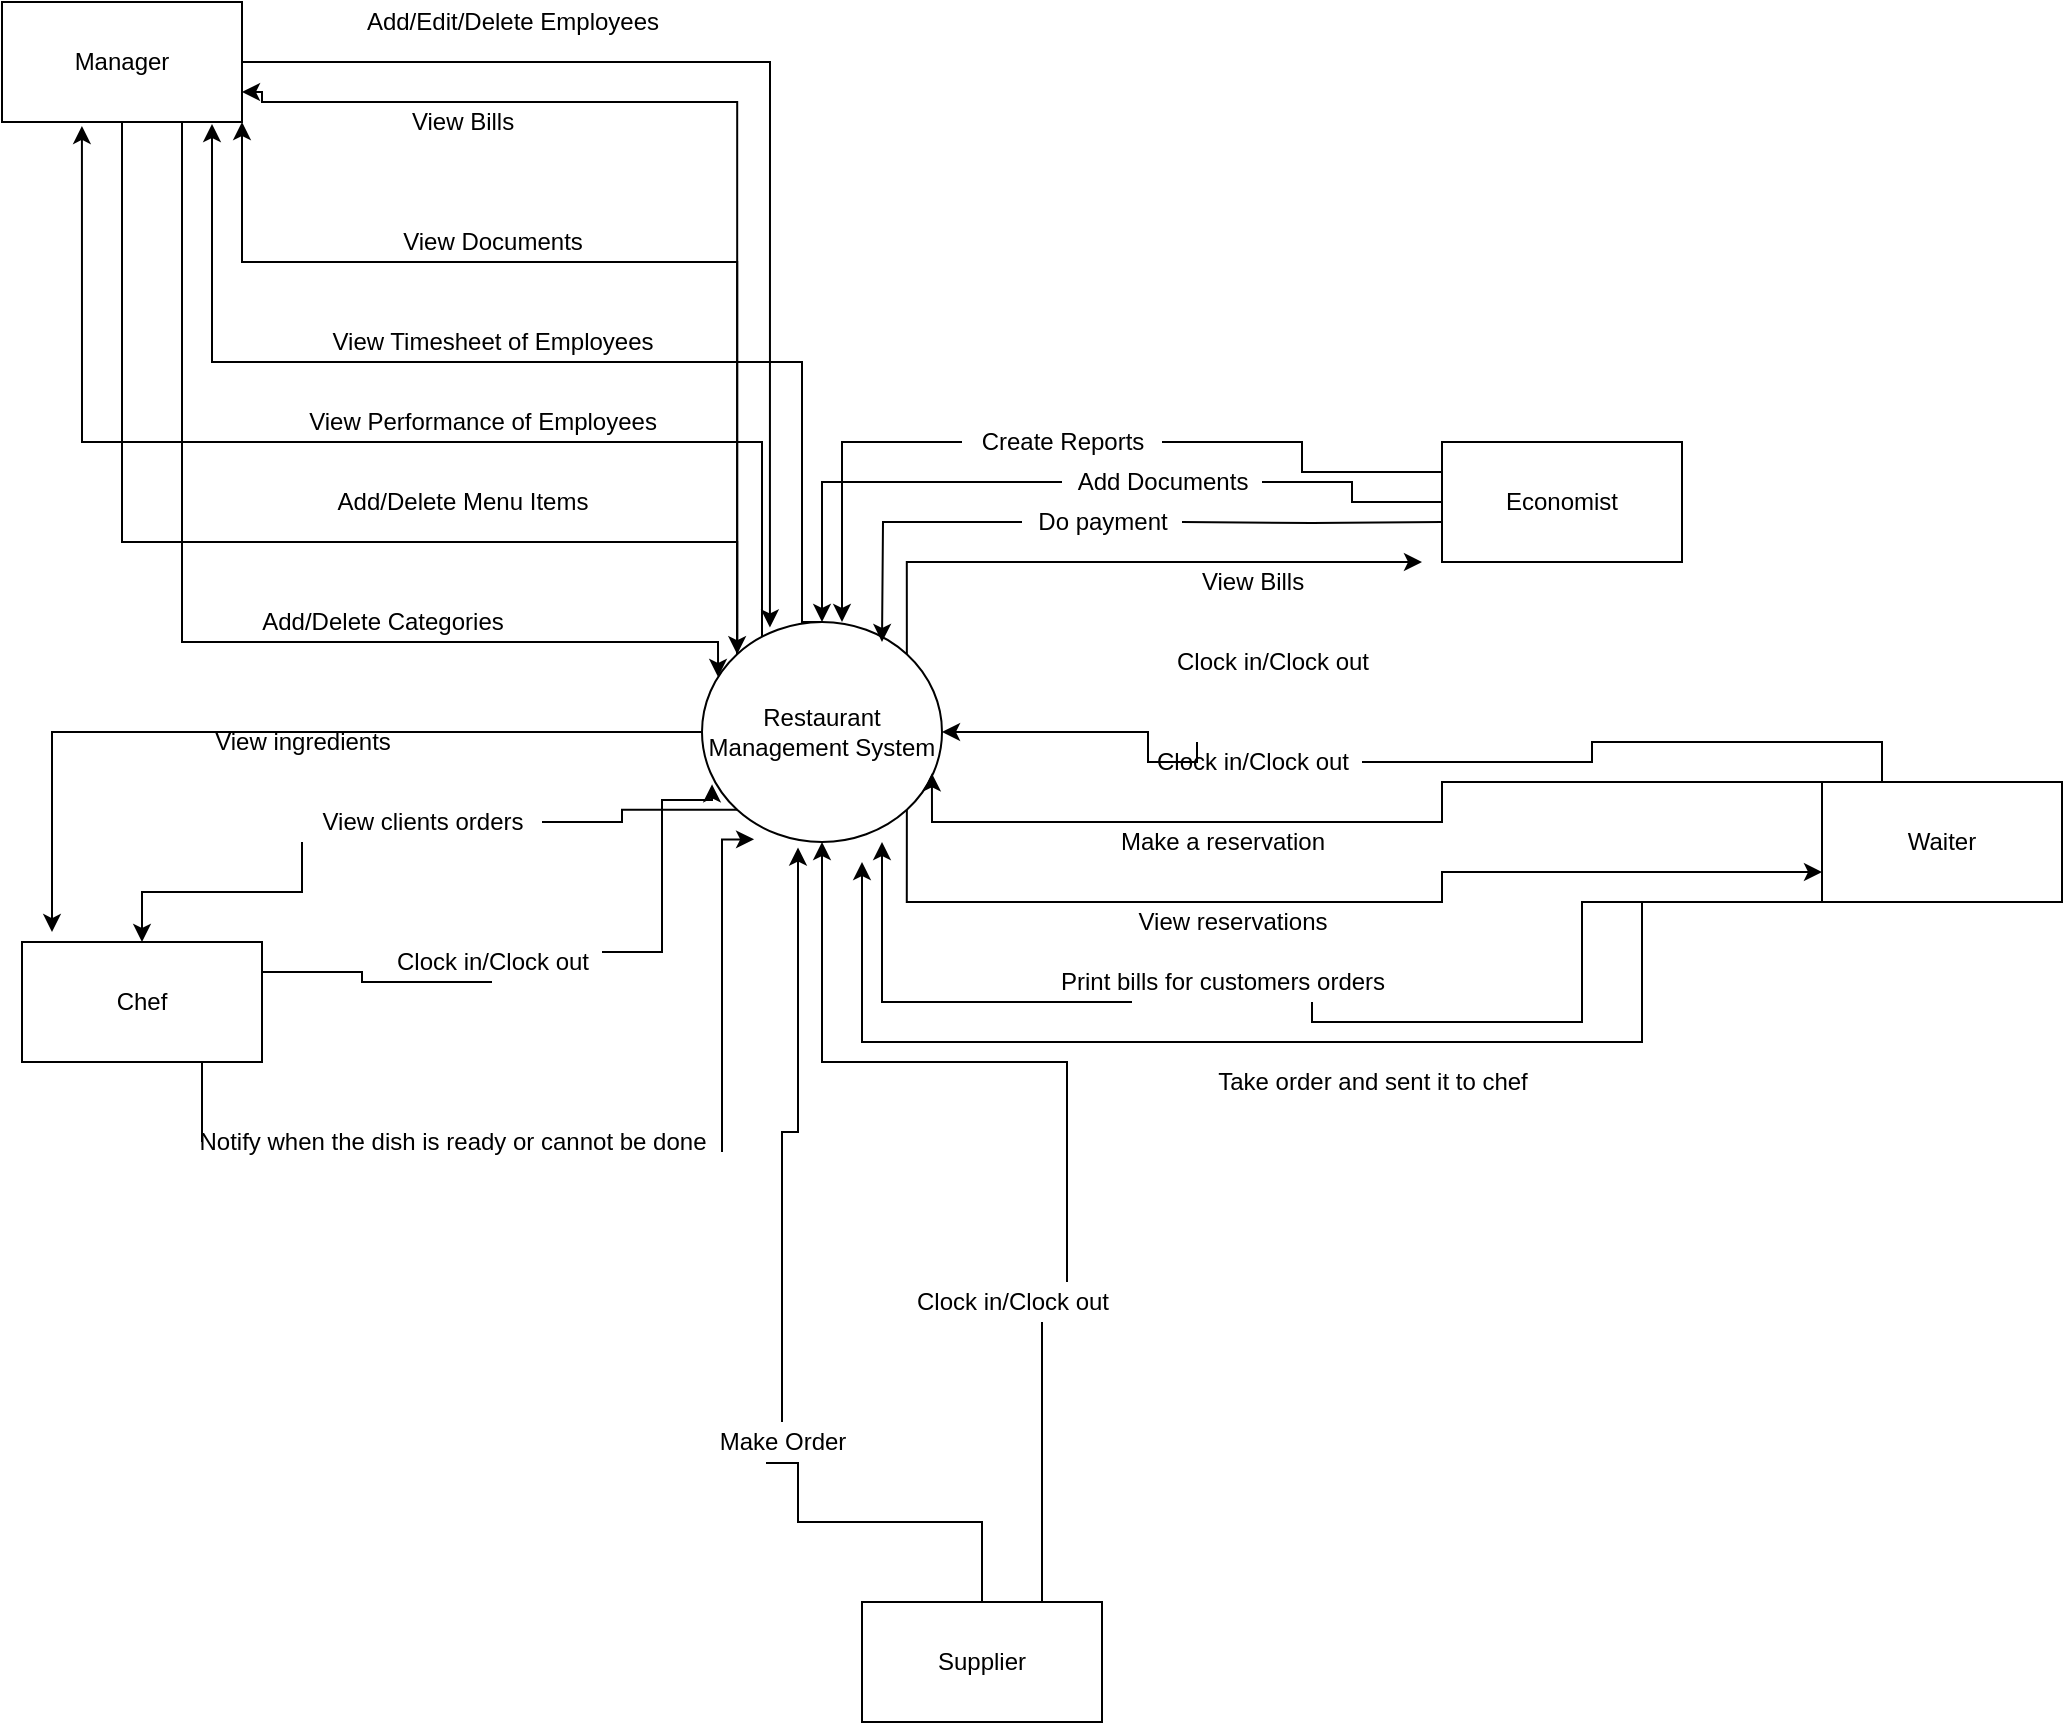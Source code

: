 <mxfile version="14.7.6" type="device"><diagram id="jVLmOYOmijz4u4_iMhz1" name="Page-1"><mxGraphModel dx="868" dy="1450" grid="1" gridSize="10" guides="1" tooltips="1" connect="1" arrows="1" fold="1" page="1" pageScale="1" pageWidth="700" pageHeight="1000" math="0" shadow="0"><root><mxCell id="0"/><mxCell id="1" parent="0"/><mxCell id="UCxRw6prPEiI7I3HImAi-22" style="edgeStyle=orthogonalEdgeStyle;rounded=0;orthogonalLoop=1;jettySize=auto;html=1;exitX=1;exitY=0;exitDx=0;exitDy=0;" edge="1" parent="1" source="UCxRw6prPEiI7I3HImAi-1"><mxGeometry relative="1" as="geometry"><mxPoint x="730" y="140" as="targetPoint"/><Array as="points"><mxPoint x="472" y="140"/></Array></mxGeometry></mxCell><mxCell id="UCxRw6prPEiI7I3HImAi-33" style="edgeStyle=orthogonalEdgeStyle;rounded=0;orthogonalLoop=1;jettySize=auto;html=1;exitX=0;exitY=1;exitDx=0;exitDy=0;startArrow=none;" edge="1" parent="1" source="UCxRw6prPEiI7I3HImAi-29" target="UCxRw6prPEiI7I3HImAi-6"><mxGeometry relative="1" as="geometry"/></mxCell><mxCell id="UCxRw6prPEiI7I3HImAi-37" style="edgeStyle=orthogonalEdgeStyle;rounded=0;orthogonalLoop=1;jettySize=auto;html=1;exitX=0;exitY=0.5;exitDx=0;exitDy=0;entryX=0.125;entryY=-0.083;entryDx=0;entryDy=0;entryPerimeter=0;" edge="1" parent="1" source="UCxRw6prPEiI7I3HImAi-1" target="UCxRw6prPEiI7I3HImAi-6"><mxGeometry relative="1" as="geometry"/></mxCell><mxCell id="UCxRw6prPEiI7I3HImAi-50" style="edgeStyle=orthogonalEdgeStyle;rounded=0;orthogonalLoop=1;jettySize=auto;html=1;exitX=1;exitY=1;exitDx=0;exitDy=0;entryX=0;entryY=0.75;entryDx=0;entryDy=0;" edge="1" parent="1" source="UCxRw6prPEiI7I3HImAi-1" target="UCxRw6prPEiI7I3HImAi-4"><mxGeometry relative="1" as="geometry"><Array as="points"><mxPoint x="472" y="310"/><mxPoint x="740" y="310"/></Array></mxGeometry></mxCell><mxCell id="UCxRw6prPEiI7I3HImAi-72" style="edgeStyle=orthogonalEdgeStyle;rounded=0;orthogonalLoop=1;jettySize=auto;html=1;exitX=0;exitY=0;exitDx=0;exitDy=0;entryX=0.333;entryY=1.033;entryDx=0;entryDy=0;entryPerimeter=0;" edge="1" parent="1" source="UCxRw6prPEiI7I3HImAi-1" target="UCxRw6prPEiI7I3HImAi-2"><mxGeometry relative="1" as="geometry"><mxPoint x="60" as="targetPoint"/><Array as="points"><mxPoint x="388" y="212"/><mxPoint x="400" y="212"/><mxPoint x="400" y="80"/><mxPoint x="60" y="80"/></Array></mxGeometry></mxCell><mxCell id="UCxRw6prPEiI7I3HImAi-74" style="edgeStyle=orthogonalEdgeStyle;rounded=0;orthogonalLoop=1;jettySize=auto;html=1;exitX=0.5;exitY=0;exitDx=0;exitDy=0;entryX=0.875;entryY=1.017;entryDx=0;entryDy=0;entryPerimeter=0;" edge="1" parent="1" source="UCxRw6prPEiI7I3HImAi-1" target="UCxRw6prPEiI7I3HImAi-2"><mxGeometry relative="1" as="geometry"><Array as="points"><mxPoint x="420" y="170"/><mxPoint x="420" y="40"/><mxPoint x="125" y="40"/></Array></mxGeometry></mxCell><mxCell id="UCxRw6prPEiI7I3HImAi-78" style="edgeStyle=orthogonalEdgeStyle;rounded=0;orthogonalLoop=1;jettySize=auto;html=1;exitX=0;exitY=0;exitDx=0;exitDy=0;entryX=1;entryY=1;entryDx=0;entryDy=0;" edge="1" parent="1" source="UCxRw6prPEiI7I3HImAi-1" target="UCxRw6prPEiI7I3HImAi-2"><mxGeometry relative="1" as="geometry"><Array as="points"><mxPoint x="388" y="-10"/><mxPoint x="140" y="-10"/></Array></mxGeometry></mxCell><mxCell id="UCxRw6prPEiI7I3HImAi-79" style="edgeStyle=orthogonalEdgeStyle;rounded=0;orthogonalLoop=1;jettySize=auto;html=1;exitX=0;exitY=0;exitDx=0;exitDy=0;entryX=1;entryY=0.75;entryDx=0;entryDy=0;" edge="1" parent="1" source="UCxRw6prPEiI7I3HImAi-1" target="UCxRw6prPEiI7I3HImAi-2"><mxGeometry relative="1" as="geometry"><Array as="points"><mxPoint x="388" y="-90"/><mxPoint x="150" y="-90"/><mxPoint x="150" y="-95"/></Array></mxGeometry></mxCell><mxCell id="UCxRw6prPEiI7I3HImAi-1" value="Restaurant Management System" style="ellipse;whiteSpace=wrap;html=1;" vertex="1" parent="1"><mxGeometry x="370" y="170" width="120" height="110" as="geometry"/></mxCell><mxCell id="UCxRw6prPEiI7I3HImAi-7" style="edgeStyle=orthogonalEdgeStyle;rounded=0;orthogonalLoop=1;jettySize=auto;html=1;exitX=1;exitY=0.5;exitDx=0;exitDy=0;entryX=0.283;entryY=0.025;entryDx=0;entryDy=0;entryPerimeter=0;" edge="1" parent="1" source="UCxRw6prPEiI7I3HImAi-2" target="UCxRw6prPEiI7I3HImAi-1"><mxGeometry relative="1" as="geometry"/></mxCell><mxCell id="UCxRw6prPEiI7I3HImAi-69" style="edgeStyle=orthogonalEdgeStyle;rounded=0;orthogonalLoop=1;jettySize=auto;html=1;exitX=0.75;exitY=1;exitDx=0;exitDy=0;entryX=0.067;entryY=0.25;entryDx=0;entryDy=0;entryPerimeter=0;" edge="1" parent="1" source="UCxRw6prPEiI7I3HImAi-2" target="UCxRw6prPEiI7I3HImAi-1"><mxGeometry relative="1" as="geometry"><Array as="points"><mxPoint x="110" y="180"/><mxPoint x="378" y="180"/></Array></mxGeometry></mxCell><mxCell id="UCxRw6prPEiI7I3HImAi-70" style="edgeStyle=orthogonalEdgeStyle;rounded=0;orthogonalLoop=1;jettySize=auto;html=1;exitX=0.5;exitY=1;exitDx=0;exitDy=0;entryX=0;entryY=0;entryDx=0;entryDy=0;" edge="1" parent="1" source="UCxRw6prPEiI7I3HImAi-2" target="UCxRw6prPEiI7I3HImAi-1"><mxGeometry relative="1" as="geometry"><Array as="points"><mxPoint x="80" y="130"/><mxPoint x="388" y="130"/></Array></mxGeometry></mxCell><mxCell id="UCxRw6prPEiI7I3HImAi-2" value="Manager" style="rounded=0;whiteSpace=wrap;html=1;" vertex="1" parent="1"><mxGeometry x="20" y="-140" width="120" height="60" as="geometry"/></mxCell><mxCell id="UCxRw6prPEiI7I3HImAi-9" style="edgeStyle=orthogonalEdgeStyle;rounded=0;orthogonalLoop=1;jettySize=auto;html=1;exitX=0;exitY=0.5;exitDx=0;exitDy=0;startArrow=none;" edge="1" parent="1" source="UCxRw6prPEiI7I3HImAi-11" target="UCxRw6prPEiI7I3HImAi-1"><mxGeometry relative="1" as="geometry"/></mxCell><mxCell id="UCxRw6prPEiI7I3HImAi-3" value="Economist" style="rounded=0;whiteSpace=wrap;html=1;" vertex="1" parent="1"><mxGeometry x="740" y="80" width="120" height="60" as="geometry"/></mxCell><mxCell id="UCxRw6prPEiI7I3HImAi-44" style="edgeStyle=orthogonalEdgeStyle;rounded=0;orthogonalLoop=1;jettySize=auto;html=1;exitX=0.25;exitY=0;exitDx=0;exitDy=0;entryX=1;entryY=0.5;entryDx=0;entryDy=0;startArrow=none;" edge="1" parent="1" source="UCxRw6prPEiI7I3HImAi-27" target="UCxRw6prPEiI7I3HImAi-1"><mxGeometry relative="1" as="geometry"><Array as="points"><mxPoint x="593" y="240"/></Array></mxGeometry></mxCell><mxCell id="UCxRw6prPEiI7I3HImAi-46" style="edgeStyle=orthogonalEdgeStyle;rounded=0;orthogonalLoop=1;jettySize=auto;html=1;exitX=0;exitY=0;exitDx=0;exitDy=0;entryX=0.958;entryY=0.688;entryDx=0;entryDy=0;entryPerimeter=0;" edge="1" parent="1" source="UCxRw6prPEiI7I3HImAi-4" target="UCxRw6prPEiI7I3HImAi-1"><mxGeometry relative="1" as="geometry"><Array as="points"><mxPoint x="740" y="270"/><mxPoint x="485" y="270"/></Array></mxGeometry></mxCell><mxCell id="UCxRw6prPEiI7I3HImAi-54" style="edgeStyle=orthogonalEdgeStyle;rounded=0;orthogonalLoop=1;jettySize=auto;html=1;exitX=0.25;exitY=1;exitDx=0;exitDy=0;entryX=0.75;entryY=1;entryDx=0;entryDy=0;entryPerimeter=0;startArrow=none;" edge="1" parent="1" source="UCxRw6prPEiI7I3HImAi-41" target="UCxRw6prPEiI7I3HImAi-1"><mxGeometry relative="1" as="geometry"><Array as="points"><mxPoint x="460" y="360"/></Array></mxGeometry></mxCell><mxCell id="UCxRw6prPEiI7I3HImAi-58" style="edgeStyle=orthogonalEdgeStyle;rounded=0;orthogonalLoop=1;jettySize=auto;html=1;exitX=0.5;exitY=1;exitDx=0;exitDy=0;" edge="1" parent="1" source="UCxRw6prPEiI7I3HImAi-4"><mxGeometry relative="1" as="geometry"><mxPoint x="450" y="290" as="targetPoint"/><Array as="points"><mxPoint x="840" y="310"/><mxPoint x="840" y="380"/><mxPoint x="450" y="380"/></Array></mxGeometry></mxCell><mxCell id="UCxRw6prPEiI7I3HImAi-4" value="Waiter" style="rounded=0;whiteSpace=wrap;html=1;" vertex="1" parent="1"><mxGeometry x="930" y="250" width="120" height="60" as="geometry"/></mxCell><mxCell id="UCxRw6prPEiI7I3HImAi-62" style="edgeStyle=orthogonalEdgeStyle;rounded=0;orthogonalLoop=1;jettySize=auto;html=1;exitX=0.75;exitY=0;exitDx=0;exitDy=0;startArrow=none;" edge="1" parent="1" source="UCxRw6prPEiI7I3HImAi-28" target="UCxRw6prPEiI7I3HImAi-1"><mxGeometry relative="1" as="geometry"/></mxCell><mxCell id="UCxRw6prPEiI7I3HImAi-64" style="edgeStyle=orthogonalEdgeStyle;rounded=0;orthogonalLoop=1;jettySize=auto;html=1;exitX=0.5;exitY=0;exitDx=0;exitDy=0;entryX=0.4;entryY=1.025;entryDx=0;entryDy=0;entryPerimeter=0;startArrow=none;" edge="1" parent="1" source="UCxRw6prPEiI7I3HImAi-61" target="UCxRw6prPEiI7I3HImAi-1"><mxGeometry relative="1" as="geometry"><Array as="points"/></mxGeometry></mxCell><mxCell id="UCxRw6prPEiI7I3HImAi-5" value="Supplier" style="rounded=0;whiteSpace=wrap;html=1;" vertex="1" parent="1"><mxGeometry x="450" y="660" width="120" height="60" as="geometry"/></mxCell><mxCell id="UCxRw6prPEiI7I3HImAi-35" style="edgeStyle=orthogonalEdgeStyle;rounded=0;orthogonalLoop=1;jettySize=auto;html=1;exitX=1;exitY=0.25;exitDx=0;exitDy=0;startArrow=none;entryX=0.042;entryY=0.738;entryDx=0;entryDy=0;entryPerimeter=0;" edge="1" parent="1" source="UCxRw6prPEiI7I3HImAi-25" target="UCxRw6prPEiI7I3HImAi-1"><mxGeometry relative="1" as="geometry"><mxPoint x="380" y="280" as="targetPoint"/><Array as="points"><mxPoint x="350" y="335"/><mxPoint x="350" y="259"/></Array></mxGeometry></mxCell><mxCell id="UCxRw6prPEiI7I3HImAi-38" style="edgeStyle=orthogonalEdgeStyle;rounded=0;orthogonalLoop=1;jettySize=auto;html=1;exitX=1;exitY=0.75;exitDx=0;exitDy=0;startArrow=none;entryX=0.217;entryY=0.988;entryDx=0;entryDy=0;entryPerimeter=0;" edge="1" parent="1" source="UCxRw6prPEiI7I3HImAi-31" target="UCxRw6prPEiI7I3HImAi-1"><mxGeometry relative="1" as="geometry"><mxPoint x="390" y="300" as="targetPoint"/><Array as="points"><mxPoint x="380" y="279"/></Array></mxGeometry></mxCell><mxCell id="UCxRw6prPEiI7I3HImAi-6" value="Chef" style="rounded=0;whiteSpace=wrap;html=1;" vertex="1" parent="1"><mxGeometry x="30" y="330" width="120" height="60" as="geometry"/></mxCell><mxCell id="UCxRw6prPEiI7I3HImAi-8" value="Add/Edit/Delete Employees" style="text;html=1;align=center;verticalAlign=middle;resizable=0;points=[];autosize=1;strokeColor=none;" vertex="1" parent="1"><mxGeometry x="195" y="-140" width="160" height="20" as="geometry"/></mxCell><mxCell id="UCxRw6prPEiI7I3HImAi-14" style="edgeStyle=orthogonalEdgeStyle;rounded=0;orthogonalLoop=1;jettySize=auto;html=1;exitX=0;exitY=0.5;exitDx=0;exitDy=0;startArrow=none;" edge="1" parent="1" source="UCxRw6prPEiI7I3HImAi-10"><mxGeometry relative="1" as="geometry"><mxPoint x="720" y="100" as="sourcePoint"/><mxPoint x="440" y="170" as="targetPoint"/><Array as="points"><mxPoint x="440" y="80"/></Array></mxGeometry></mxCell><mxCell id="UCxRw6prPEiI7I3HImAi-15" style="edgeStyle=orthogonalEdgeStyle;rounded=0;orthogonalLoop=1;jettySize=auto;html=1;exitX=0;exitY=0.5;exitDx=0;exitDy=0;startArrow=none;" edge="1" parent="1" source="UCxRw6prPEiI7I3HImAi-13"><mxGeometry relative="1" as="geometry"><mxPoint x="740" y="120" as="sourcePoint"/><mxPoint x="460" y="180" as="targetPoint"/></mxGeometry></mxCell><mxCell id="UCxRw6prPEiI7I3HImAi-11" value="Add Documents" style="text;html=1;align=center;verticalAlign=middle;resizable=0;points=[];autosize=1;strokeColor=none;" vertex="1" parent="1"><mxGeometry x="550" y="90" width="100" height="20" as="geometry"/></mxCell><mxCell id="UCxRw6prPEiI7I3HImAi-17" value="" style="edgeStyle=orthogonalEdgeStyle;rounded=0;orthogonalLoop=1;jettySize=auto;html=1;exitX=0;exitY=0.5;exitDx=0;exitDy=0;endArrow=none;" edge="1" parent="1" source="UCxRw6prPEiI7I3HImAi-3" target="UCxRw6prPEiI7I3HImAi-11"><mxGeometry relative="1" as="geometry"><mxPoint x="750" y="110" as="sourcePoint"/><mxPoint x="440" y="170" as="targetPoint"/></mxGeometry></mxCell><mxCell id="UCxRw6prPEiI7I3HImAi-12" value="View Bills" style="text;html=1;align=center;verticalAlign=middle;resizable=0;points=[];autosize=1;strokeColor=none;" vertex="1" parent="1"><mxGeometry x="610" y="140" width="70" height="20" as="geometry"/></mxCell><mxCell id="UCxRw6prPEiI7I3HImAi-13" value="Do payment" style="text;html=1;align=center;verticalAlign=middle;resizable=0;points=[];autosize=1;strokeColor=none;" vertex="1" parent="1"><mxGeometry x="530" y="110" width="80" height="20" as="geometry"/></mxCell><mxCell id="UCxRw6prPEiI7I3HImAi-19" value="" style="edgeStyle=orthogonalEdgeStyle;rounded=0;orthogonalLoop=1;jettySize=auto;html=1;exitX=0;exitY=0.5;exitDx=0;exitDy=0;endArrow=none;" edge="1" parent="1" target="UCxRw6prPEiI7I3HImAi-13"><mxGeometry relative="1" as="geometry"><mxPoint x="740" y="120" as="sourcePoint"/><mxPoint x="460" y="190" as="targetPoint"/></mxGeometry></mxCell><mxCell id="UCxRw6prPEiI7I3HImAi-10" value="Create Reports" style="text;html=1;align=center;verticalAlign=middle;resizable=0;points=[];autosize=1;strokeColor=none;" vertex="1" parent="1"><mxGeometry x="500" y="70" width="100" height="20" as="geometry"/></mxCell><mxCell id="UCxRw6prPEiI7I3HImAi-20" value="" style="edgeStyle=orthogonalEdgeStyle;rounded=0;orthogonalLoop=1;jettySize=auto;html=1;exitX=0;exitY=0.25;exitDx=0;exitDy=0;endArrow=none;" edge="1" parent="1" source="UCxRw6prPEiI7I3HImAi-3" target="UCxRw6prPEiI7I3HImAi-10"><mxGeometry relative="1" as="geometry"><mxPoint x="720" y="100" as="sourcePoint"/><mxPoint x="440" y="170" as="targetPoint"/></mxGeometry></mxCell><mxCell id="UCxRw6prPEiI7I3HImAi-26" value="Clock in/Clock out" style="text;html=1;align=center;verticalAlign=middle;resizable=0;points=[];autosize=1;strokeColor=none;" vertex="1" parent="1"><mxGeometry x="600" y="180" width="110" height="20" as="geometry"/></mxCell><mxCell id="UCxRw6prPEiI7I3HImAi-32" value="View ingredients" style="text;html=1;align=center;verticalAlign=middle;resizable=0;points=[];autosize=1;strokeColor=none;" vertex="1" parent="1"><mxGeometry x="120" y="220" width="100" height="20" as="geometry"/></mxCell><mxCell id="UCxRw6prPEiI7I3HImAi-29" value="View clients orders" style="text;html=1;align=center;verticalAlign=middle;resizable=0;points=[];autosize=1;strokeColor=none;" vertex="1" parent="1"><mxGeometry x="170" y="260" width="120" height="20" as="geometry"/></mxCell><mxCell id="UCxRw6prPEiI7I3HImAi-34" value="" style="edgeStyle=orthogonalEdgeStyle;rounded=0;orthogonalLoop=1;jettySize=auto;html=1;exitX=0;exitY=1;exitDx=0;exitDy=0;endArrow=none;" edge="1" parent="1" source="UCxRw6prPEiI7I3HImAi-1" target="UCxRw6prPEiI7I3HImAi-29"><mxGeometry relative="1" as="geometry"><mxPoint x="387.574" y="268.284" as="sourcePoint"/><mxPoint x="90" y="330" as="targetPoint"/></mxGeometry></mxCell><mxCell id="UCxRw6prPEiI7I3HImAi-25" value="Clock in/Clock out" style="text;html=1;align=center;verticalAlign=middle;resizable=0;points=[];autosize=1;strokeColor=none;" vertex="1" parent="1"><mxGeometry x="210" y="330" width="110" height="20" as="geometry"/></mxCell><mxCell id="UCxRw6prPEiI7I3HImAi-36" value="" style="edgeStyle=orthogonalEdgeStyle;rounded=0;orthogonalLoop=1;jettySize=auto;html=1;exitX=1;exitY=0.25;exitDx=0;exitDy=0;entryX=0.5;entryY=1;entryDx=0;entryDy=0;endArrow=none;" edge="1" parent="1" source="UCxRw6prPEiI7I3HImAi-6" target="UCxRw6prPEiI7I3HImAi-25"><mxGeometry relative="1" as="geometry"><mxPoint x="150" y="345" as="sourcePoint"/><mxPoint x="430" y="280" as="targetPoint"/><Array as="points"><mxPoint x="200" y="345"/><mxPoint x="200" y="350"/></Array></mxGeometry></mxCell><mxCell id="UCxRw6prPEiI7I3HImAi-31" value="Notify when the dish is ready or cannot be done" style="text;html=1;align=center;verticalAlign=middle;resizable=0;points=[];autosize=1;strokeColor=none;" vertex="1" parent="1"><mxGeometry x="110" y="420" width="270" height="20" as="geometry"/></mxCell><mxCell id="UCxRw6prPEiI7I3HImAi-40" value="Make a reservation" style="text;html=1;align=center;verticalAlign=middle;resizable=0;points=[];autosize=1;strokeColor=none;" vertex="1" parent="1"><mxGeometry x="570" y="270" width="120" height="20" as="geometry"/></mxCell><mxCell id="UCxRw6prPEiI7I3HImAi-43" value="Take order and sent it to chef" style="text;html=1;align=center;verticalAlign=middle;resizable=0;points=[];autosize=1;strokeColor=none;" vertex="1" parent="1"><mxGeometry x="620" y="390" width="170" height="20" as="geometry"/></mxCell><mxCell id="UCxRw6prPEiI7I3HImAi-27" value="Clock in/Clock out" style="text;html=1;align=center;verticalAlign=middle;resizable=0;points=[];autosize=1;strokeColor=none;" vertex="1" parent="1"><mxGeometry x="590" y="230" width="110" height="20" as="geometry"/></mxCell><mxCell id="UCxRw6prPEiI7I3HImAi-45" value="" style="edgeStyle=orthogonalEdgeStyle;rounded=0;orthogonalLoop=1;jettySize=auto;html=1;exitX=0.25;exitY=0;exitDx=0;exitDy=0;entryX=1;entryY=0.5;entryDx=0;entryDy=0;endArrow=none;" edge="1" parent="1" source="UCxRw6prPEiI7I3HImAi-4" target="UCxRw6prPEiI7I3HImAi-27"><mxGeometry relative="1" as="geometry"><mxPoint x="770" y="300" as="sourcePoint"/><mxPoint x="490" y="240" as="targetPoint"/></mxGeometry></mxCell><mxCell id="UCxRw6prPEiI7I3HImAi-49" value="View reservations" style="text;html=1;align=center;verticalAlign=middle;resizable=0;points=[];autosize=1;strokeColor=none;" vertex="1" parent="1"><mxGeometry x="580" y="310" width="110" height="20" as="geometry"/></mxCell><mxCell id="UCxRw6prPEiI7I3HImAi-41" value="Print bills for customers orders" style="text;html=1;align=center;verticalAlign=middle;resizable=0;points=[];autosize=1;strokeColor=none;" vertex="1" parent="1"><mxGeometry x="540" y="340" width="180" height="20" as="geometry"/></mxCell><mxCell id="UCxRw6prPEiI7I3HImAi-55" value="" style="edgeStyle=orthogonalEdgeStyle;rounded=0;orthogonalLoop=1;jettySize=auto;html=1;exitX=0.25;exitY=1;exitDx=0;exitDy=0;entryX=0.75;entryY=1;entryDx=0;entryDy=0;entryPerimeter=0;endArrow=none;" edge="1" parent="1" source="UCxRw6prPEiI7I3HImAi-4" target="UCxRw6prPEiI7I3HImAi-41"><mxGeometry relative="1" as="geometry"><mxPoint x="810" y="360" as="sourcePoint"/><mxPoint x="460" y="280" as="targetPoint"/><Array as="points"><mxPoint x="810" y="370"/><mxPoint x="675" y="370"/></Array></mxGeometry></mxCell><mxCell id="UCxRw6prPEiI7I3HImAi-57" value="" style="endArrow=none;html=1;entryX=0.75;entryY=1;entryDx=0;entryDy=0;" edge="1" parent="1" target="UCxRw6prPEiI7I3HImAi-6"><mxGeometry width="50" height="50" relative="1" as="geometry"><mxPoint x="120" y="430" as="sourcePoint"/><mxPoint x="500" y="300" as="targetPoint"/></mxGeometry></mxCell><mxCell id="UCxRw6prPEiI7I3HImAi-28" value="Clock in/Clock out" style="text;html=1;align=center;verticalAlign=middle;resizable=0;points=[];autosize=1;strokeColor=none;" vertex="1" parent="1"><mxGeometry x="470" y="500" width="110" height="20" as="geometry"/></mxCell><mxCell id="UCxRw6prPEiI7I3HImAi-63" value="" style="edgeStyle=orthogonalEdgeStyle;rounded=0;orthogonalLoop=1;jettySize=auto;html=1;exitX=0.75;exitY=0;exitDx=0;exitDy=0;endArrow=none;" edge="1" parent="1" source="UCxRw6prPEiI7I3HImAi-5" target="UCxRw6prPEiI7I3HImAi-28"><mxGeometry relative="1" as="geometry"><mxPoint x="450" y="600" as="sourcePoint"/><mxPoint x="430" y="280" as="targetPoint"/><Array as="points"><mxPoint x="540" y="540"/><mxPoint x="540" y="540"/></Array></mxGeometry></mxCell><mxCell id="UCxRw6prPEiI7I3HImAi-61" value="Make Order" style="text;html=1;align=center;verticalAlign=middle;resizable=0;points=[];autosize=1;strokeColor=none;" vertex="1" parent="1"><mxGeometry x="370" y="570" width="80" height="20" as="geometry"/></mxCell><mxCell id="UCxRw6prPEiI7I3HImAi-65" value="" style="edgeStyle=orthogonalEdgeStyle;rounded=0;orthogonalLoop=1;jettySize=auto;html=1;exitX=0.5;exitY=0;exitDx=0;exitDy=0;entryX=0.4;entryY=1.025;entryDx=0;entryDy=0;entryPerimeter=0;endArrow=none;" edge="1" parent="1" source="UCxRw6prPEiI7I3HImAi-5" target="UCxRw6prPEiI7I3HImAi-61"><mxGeometry relative="1" as="geometry"><mxPoint x="510" y="660" as="sourcePoint"/><mxPoint x="418" y="282" as="targetPoint"/><Array as="points"><mxPoint x="418" y="620"/></Array></mxGeometry></mxCell><mxCell id="UCxRw6prPEiI7I3HImAi-66" value="View Performance of Employees" style="text;html=1;align=center;verticalAlign=middle;resizable=0;points=[];autosize=1;strokeColor=none;" vertex="1" parent="1"><mxGeometry x="165" y="60" width="190" height="20" as="geometry"/></mxCell><mxCell id="UCxRw6prPEiI7I3HImAi-67" value="Add/Delete Menu Items" style="text;html=1;align=center;verticalAlign=middle;resizable=0;points=[];autosize=1;strokeColor=none;" vertex="1" parent="1"><mxGeometry x="180" y="100" width="140" height="20" as="geometry"/></mxCell><mxCell id="UCxRw6prPEiI7I3HImAi-68" value="Add/Delete Categories" style="text;html=1;align=center;verticalAlign=middle;resizable=0;points=[];autosize=1;strokeColor=none;" vertex="1" parent="1"><mxGeometry x="140" y="160" width="140" height="20" as="geometry"/></mxCell><mxCell id="UCxRw6prPEiI7I3HImAi-73" value="View Timesheet of Employees" style="text;html=1;align=center;verticalAlign=middle;resizable=0;points=[];autosize=1;strokeColor=none;" vertex="1" parent="1"><mxGeometry x="175" y="20" width="180" height="20" as="geometry"/></mxCell><mxCell id="UCxRw6prPEiI7I3HImAi-76" value="View Documents" style="text;html=1;align=center;verticalAlign=middle;resizable=0;points=[];autosize=1;strokeColor=none;" vertex="1" parent="1"><mxGeometry x="210" y="-30" width="110" height="20" as="geometry"/></mxCell><mxCell id="UCxRw6prPEiI7I3HImAi-77" value="View Bills" style="text;html=1;align=center;verticalAlign=middle;resizable=0;points=[];autosize=1;strokeColor=none;" vertex="1" parent="1"><mxGeometry x="215" y="-90" width="70" height="20" as="geometry"/></mxCell></root></mxGraphModel></diagram></mxfile>